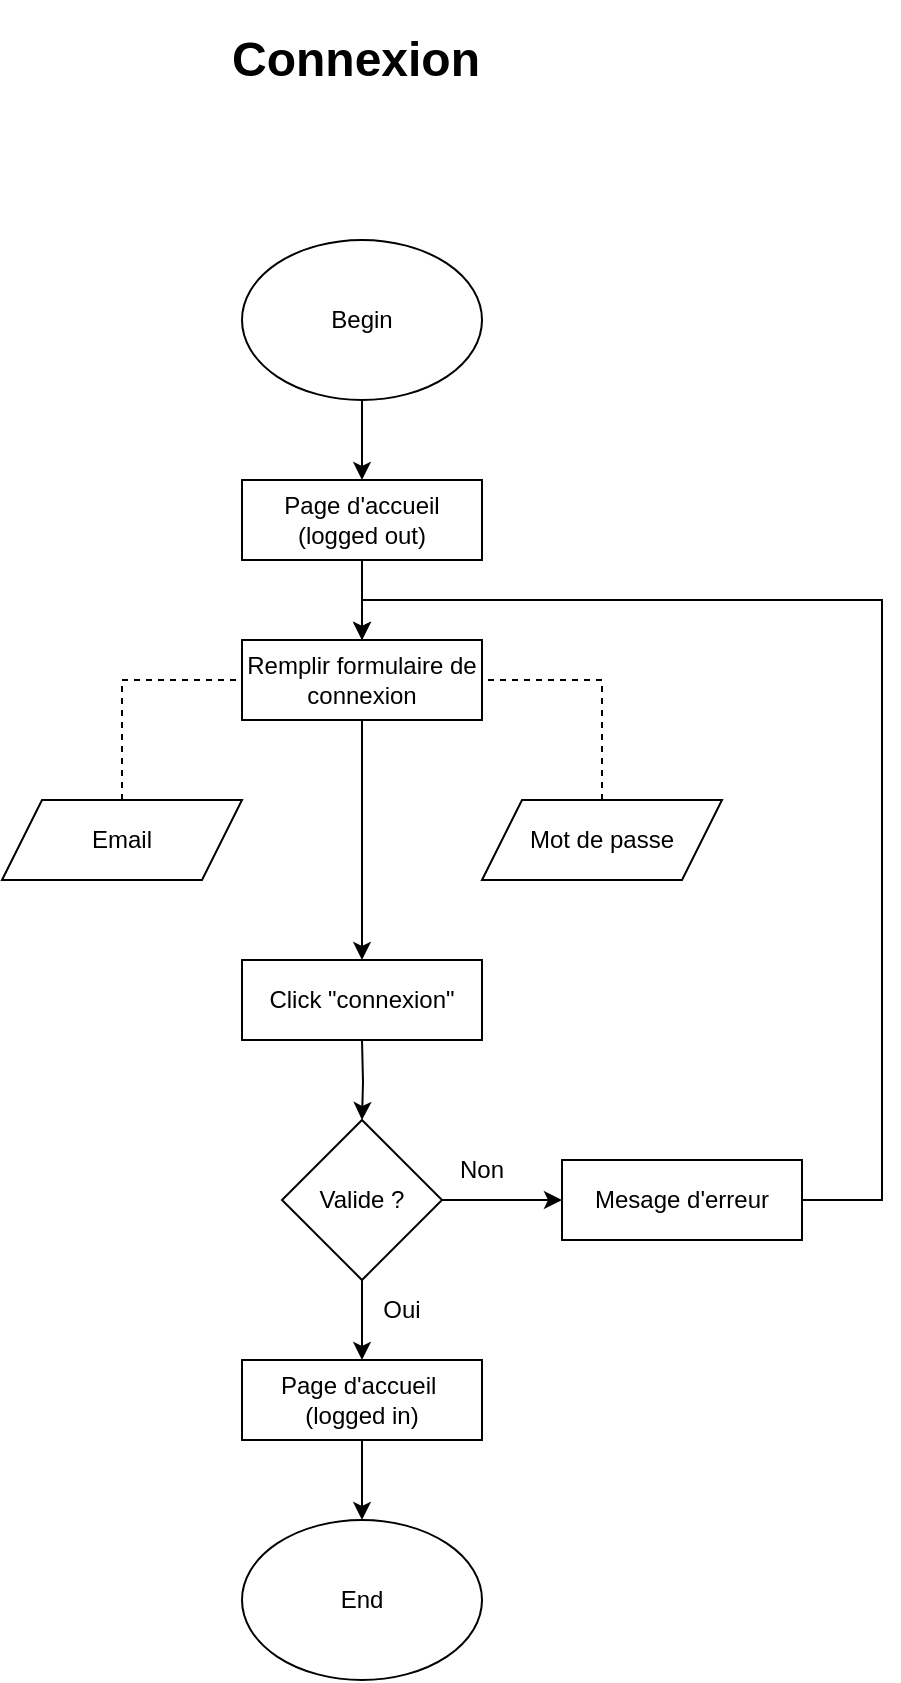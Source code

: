 <mxfile version="21.6.8" type="device">
  <diagram id="C5RBs43oDa-KdzZeNtuy" name="Page-1">
    <mxGraphModel dx="1062" dy="716" grid="1" gridSize="10" guides="1" tooltips="1" connect="1" arrows="1" fold="1" page="1" pageScale="1" pageWidth="827" pageHeight="1169" math="0" shadow="0">
      <root>
        <mxCell id="WIyWlLk6GJQsqaUBKTNV-0" />
        <mxCell id="WIyWlLk6GJQsqaUBKTNV-1" parent="WIyWlLk6GJQsqaUBKTNV-0" />
        <mxCell id="vFo0kxfaIL5p8cel_Kgd-5" value="" style="edgeStyle=orthogonalEdgeStyle;rounded=0;orthogonalLoop=1;jettySize=auto;html=1;" edge="1" parent="WIyWlLk6GJQsqaUBKTNV-1" source="vFo0kxfaIL5p8cel_Kgd-0" target="vFo0kxfaIL5p8cel_Kgd-3">
          <mxGeometry relative="1" as="geometry" />
        </mxCell>
        <mxCell id="vFo0kxfaIL5p8cel_Kgd-0" value="Begin" style="ellipse;whiteSpace=wrap;html=1;" vertex="1" parent="WIyWlLk6GJQsqaUBKTNV-1">
          <mxGeometry x="400" y="160" width="120" height="80" as="geometry" />
        </mxCell>
        <mxCell id="vFo0kxfaIL5p8cel_Kgd-2" value="End" style="ellipse;whiteSpace=wrap;html=1;" vertex="1" parent="WIyWlLk6GJQsqaUBKTNV-1">
          <mxGeometry x="400" y="800" width="120" height="80" as="geometry" />
        </mxCell>
        <mxCell id="vFo0kxfaIL5p8cel_Kgd-3" value="Page d&#39;accueil&lt;br&gt;(logged out)" style="rounded=0;whiteSpace=wrap;html=1;" vertex="1" parent="WIyWlLk6GJQsqaUBKTNV-1">
          <mxGeometry x="400" y="280" width="120" height="40" as="geometry" />
        </mxCell>
        <mxCell id="vFo0kxfaIL5p8cel_Kgd-8" value="" style="edgeStyle=orthogonalEdgeStyle;rounded=0;orthogonalLoop=1;jettySize=auto;html=1;exitX=0.5;exitY=1;exitDx=0;exitDy=0;" edge="1" parent="WIyWlLk6GJQsqaUBKTNV-1" source="vFo0kxfaIL5p8cel_Kgd-3" target="vFo0kxfaIL5p8cel_Kgd-7">
          <mxGeometry relative="1" as="geometry">
            <mxPoint x="460" y="400" as="sourcePoint" />
          </mxGeometry>
        </mxCell>
        <mxCell id="vFo0kxfaIL5p8cel_Kgd-14" style="edgeStyle=orthogonalEdgeStyle;rounded=0;orthogonalLoop=1;jettySize=auto;html=1;entryX=0.5;entryY=0;entryDx=0;entryDy=0;" edge="1" parent="WIyWlLk6GJQsqaUBKTNV-1" source="vFo0kxfaIL5p8cel_Kgd-7">
          <mxGeometry relative="1" as="geometry">
            <mxPoint x="460" y="520" as="targetPoint" />
          </mxGeometry>
        </mxCell>
        <mxCell id="vFo0kxfaIL5p8cel_Kgd-7" value="Remplir formulaire de connexion" style="rounded=0;whiteSpace=wrap;html=1;" vertex="1" parent="WIyWlLk6GJQsqaUBKTNV-1">
          <mxGeometry x="400" y="360" width="120" height="40" as="geometry" />
        </mxCell>
        <mxCell id="vFo0kxfaIL5p8cel_Kgd-9" value="Email" style="shape=parallelogram;perimeter=parallelogramPerimeter;whiteSpace=wrap;html=1;fixedSize=1;" vertex="1" parent="WIyWlLk6GJQsqaUBKTNV-1">
          <mxGeometry x="280" y="440" width="120" height="40" as="geometry" />
        </mxCell>
        <mxCell id="vFo0kxfaIL5p8cel_Kgd-10" value="Mot de passe" style="shape=parallelogram;perimeter=parallelogramPerimeter;whiteSpace=wrap;html=1;fixedSize=1;" vertex="1" parent="WIyWlLk6GJQsqaUBKTNV-1">
          <mxGeometry x="520" y="440" width="120" height="40" as="geometry" />
        </mxCell>
        <mxCell id="vFo0kxfaIL5p8cel_Kgd-11" value="" style="endArrow=none;dashed=1;html=1;rounded=0;exitX=0.5;exitY=0;exitDx=0;exitDy=0;" edge="1" parent="WIyWlLk6GJQsqaUBKTNV-1" source="vFo0kxfaIL5p8cel_Kgd-9">
          <mxGeometry width="50" height="50" relative="1" as="geometry">
            <mxPoint x="350" y="430" as="sourcePoint" />
            <mxPoint x="400" y="380" as="targetPoint" />
            <Array as="points">
              <mxPoint x="340" y="380" />
            </Array>
          </mxGeometry>
        </mxCell>
        <mxCell id="vFo0kxfaIL5p8cel_Kgd-12" value="" style="endArrow=none;dashed=1;html=1;rounded=0;entryX=1;entryY=0.5;entryDx=0;entryDy=0;" edge="1" parent="WIyWlLk6GJQsqaUBKTNV-1" target="vFo0kxfaIL5p8cel_Kgd-7">
          <mxGeometry width="50" height="50" relative="1" as="geometry">
            <mxPoint x="580" y="440" as="sourcePoint" />
            <mxPoint x="630" y="390" as="targetPoint" />
            <Array as="points">
              <mxPoint x="580" y="380" />
            </Array>
          </mxGeometry>
        </mxCell>
        <mxCell id="vFo0kxfaIL5p8cel_Kgd-16" value="" style="edgeStyle=orthogonalEdgeStyle;rounded=0;orthogonalLoop=1;jettySize=auto;html=1;" edge="1" parent="WIyWlLk6GJQsqaUBKTNV-1" target="vFo0kxfaIL5p8cel_Kgd-15">
          <mxGeometry relative="1" as="geometry">
            <mxPoint x="460" y="560" as="sourcePoint" />
          </mxGeometry>
        </mxCell>
        <mxCell id="vFo0kxfaIL5p8cel_Kgd-19" value="" style="edgeStyle=orthogonalEdgeStyle;rounded=0;orthogonalLoop=1;jettySize=auto;html=1;" edge="1" parent="WIyWlLk6GJQsqaUBKTNV-1" source="vFo0kxfaIL5p8cel_Kgd-15" target="vFo0kxfaIL5p8cel_Kgd-17">
          <mxGeometry relative="1" as="geometry" />
        </mxCell>
        <mxCell id="vFo0kxfaIL5p8cel_Kgd-21" value="" style="edgeStyle=orthogonalEdgeStyle;rounded=0;orthogonalLoop=1;jettySize=auto;html=1;" edge="1" parent="WIyWlLk6GJQsqaUBKTNV-1" source="vFo0kxfaIL5p8cel_Kgd-15" target="vFo0kxfaIL5p8cel_Kgd-20">
          <mxGeometry relative="1" as="geometry" />
        </mxCell>
        <mxCell id="vFo0kxfaIL5p8cel_Kgd-15" value="Valide ?" style="rhombus;whiteSpace=wrap;html=1;" vertex="1" parent="WIyWlLk6GJQsqaUBKTNV-1">
          <mxGeometry x="420" y="600" width="80" height="80" as="geometry" />
        </mxCell>
        <mxCell id="vFo0kxfaIL5p8cel_Kgd-18" value="" style="edgeStyle=orthogonalEdgeStyle;rounded=0;orthogonalLoop=1;jettySize=auto;html=1;" edge="1" parent="WIyWlLk6GJQsqaUBKTNV-1" source="vFo0kxfaIL5p8cel_Kgd-17" target="vFo0kxfaIL5p8cel_Kgd-2">
          <mxGeometry relative="1" as="geometry" />
        </mxCell>
        <mxCell id="vFo0kxfaIL5p8cel_Kgd-17" value="Page d&#39;accueil&amp;nbsp;&lt;br&gt;(logged in)" style="rounded=0;whiteSpace=wrap;html=1;" vertex="1" parent="WIyWlLk6GJQsqaUBKTNV-1">
          <mxGeometry x="400" y="720" width="120" height="40" as="geometry" />
        </mxCell>
        <mxCell id="vFo0kxfaIL5p8cel_Kgd-23" style="edgeStyle=orthogonalEdgeStyle;rounded=0;orthogonalLoop=1;jettySize=auto;html=1;entryX=0.5;entryY=0;entryDx=0;entryDy=0;" edge="1" parent="WIyWlLk6GJQsqaUBKTNV-1" source="vFo0kxfaIL5p8cel_Kgd-20" target="vFo0kxfaIL5p8cel_Kgd-7">
          <mxGeometry relative="1" as="geometry">
            <Array as="points">
              <mxPoint x="720" y="640" />
              <mxPoint x="720" y="340" />
              <mxPoint x="460" y="340" />
            </Array>
          </mxGeometry>
        </mxCell>
        <mxCell id="vFo0kxfaIL5p8cel_Kgd-20" value="Mesage d&#39;erreur" style="rounded=0;whiteSpace=wrap;html=1;" vertex="1" parent="WIyWlLk6GJQsqaUBKTNV-1">
          <mxGeometry x="560" y="620" width="120" height="40" as="geometry" />
        </mxCell>
        <mxCell id="vFo0kxfaIL5p8cel_Kgd-22" value="Click &quot;connexion&quot;" style="rounded=0;whiteSpace=wrap;html=1;" vertex="1" parent="WIyWlLk6GJQsqaUBKTNV-1">
          <mxGeometry x="400" y="520" width="120" height="40" as="geometry" />
        </mxCell>
        <mxCell id="vFo0kxfaIL5p8cel_Kgd-24" value="Non" style="text;html=1;strokeColor=none;fillColor=none;align=center;verticalAlign=middle;whiteSpace=wrap;rounded=0;" vertex="1" parent="WIyWlLk6GJQsqaUBKTNV-1">
          <mxGeometry x="490" y="610" width="60" height="30" as="geometry" />
        </mxCell>
        <mxCell id="vFo0kxfaIL5p8cel_Kgd-25" value="Oui" style="text;html=1;strokeColor=none;fillColor=none;align=center;verticalAlign=middle;whiteSpace=wrap;rounded=0;" vertex="1" parent="WIyWlLk6GJQsqaUBKTNV-1">
          <mxGeometry x="450" y="680" width="60" height="30" as="geometry" />
        </mxCell>
        <mxCell id="vFo0kxfaIL5p8cel_Kgd-26" value="&lt;h1&gt;&lt;span style=&quot;background-color: initial;&quot;&gt;Connexion&lt;/span&gt;&lt;br&gt;&lt;/h1&gt;" style="text;html=1;strokeColor=none;fillColor=none;spacing=5;spacingTop=-20;whiteSpace=wrap;overflow=hidden;rounded=0;" vertex="1" parent="WIyWlLk6GJQsqaUBKTNV-1">
          <mxGeometry x="390" y="50" width="190" height="120" as="geometry" />
        </mxCell>
      </root>
    </mxGraphModel>
  </diagram>
</mxfile>
